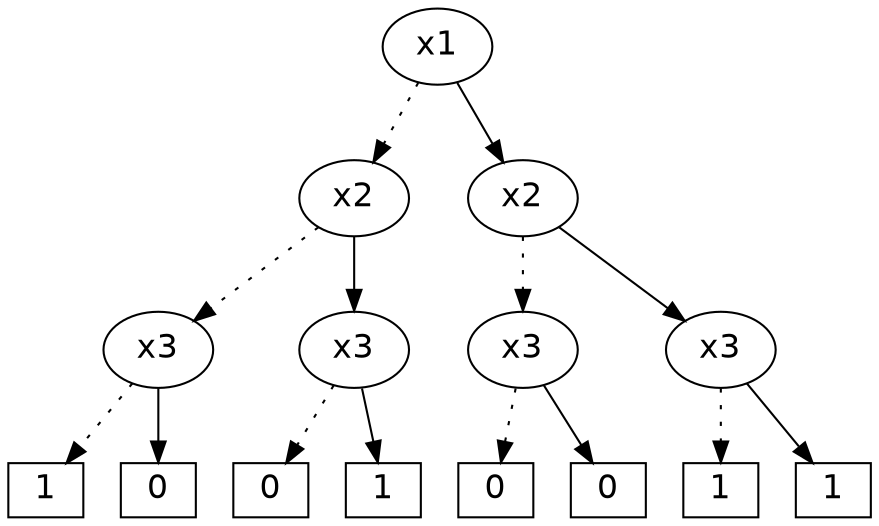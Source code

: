 digraph BDD {
size="7.5,10";

{ rank=same;
1 [fontname="Helvetica",fontsize="16",height="0.3",width="0.5",color=black,style=unfilled,label="x1"];
}

{ rank=same;
2 [fontname="Helvetica",fontsize="16",height="0.3",width="0.5",color=black,style=unfilled,label="x2"];
3 [fontname="Helvetica",fontsize="16",height="0.3",width="0.5",color=black,style=unfilled,label="x2"];
}

{ rank=same;
4 [fontname="Helvetica",fontsize="16",height="0.3",width="0.5",color=black,style=unfilled,label="x3"];
5 [fontname="Helvetica",fontsize="16",height="0.3",width="0.5",color=black,style=unfilled,label="x3"];
6 [fontname="Helvetica",fontsize="16",height="0.3",width="0.5",color=black,style=unfilled,label="x3"];
7 [fontname="Helvetica",fontsize="16",height="0.3",width="0.5",color=black,style=unfilled,label="x3"];
}


{ rank=same;
8 [fontname="Helvetica",fontsize="16",height="0.3",width="0.5",color=black,style=unfilled,shape=box,label="1"];
9 [fontname="Helvetica",fontsize="16",height="0.3",width="0.5",color=black,style=unfilled,shape=box,label="0"];
10 [fontname="Helvetica",fontsize="16",height="0.3",width="0.5",color=black,style=unfilled,shape=box,label="0"];
11 [fontname="Helvetica",fontsize="16",height="0.3",width="0.5",color=black,style=unfilled,shape=box,label="1"];
12 [fontname="Helvetica",fontsize="16",height="0.3",width="0.5",color=black,style=unfilled,shape=box,label="0"];
13 [fontname="Helvetica",fontsize="16",height="0.3",width="0.5",color=black,style=unfilled,shape=box,label="0"];
14 [fontname="Helvetica",fontsize="16",height="0.3",width="0.5",color=black,style=unfilled,shape=box,label="1"];
15 [fontname="Helvetica",fontsize="16",height="0.3",width="0.5",color=black,style=unfilled,shape=box,label="1"];

}


1 -> 2 [arrowsize="1.0",fontname="Helvetica",fontsize="8",label="",style=dotted]
1 -> 3 [arrowsize="1.0",fontname="Helvetica",fontsize="8",label="",style=solid]

2 -> 4 [arrowsize="1.0",fontname="Helvetica",fontsize="8",label="",style=dotted]
2 -> 5 [arrowsize="1.0",fontname="Helvetica",fontsize="8",label="",style=solid]

3 -> 6 [arrowsize="1.0",fontname="Helvetica",fontsize="8",label="",style=dotted]
3 -> 7 [arrowsize="1.0",fontname="Helvetica",fontsize="8",label="",style=solid]

4 -> 8 [arrowsize="1.0",fontname="Helvetica",fontsize="8",label="",style=dotted]
4 -> 9 [arrowsize="1.0",fontname="Helvetica",fontsize="8",label="",style=solid]

5 -> 10 [arrowsize="1.0",fontname="Helvetica",fontsize="8",label="",style=dotted]
5 -> 11 [arrowsize="1.0",fontname="Helvetica",fontsize="8",label="",style=solid]

6 -> 12 [arrowsize="1.0",fontname="Helvetica",fontsize="8",label="",style=dotted]
6 -> 13 [arrowsize="1.0",fontname="Helvetica",fontsize="8",label="",style=solid]

7 -> 14 [arrowsize="1.0",fontname="Helvetica",fontsize="8",label="",style=dotted]
7 -> 15 [arrowsize="1.0",fontname="Helvetica",fontsize="8",label="",style=solid]

}
